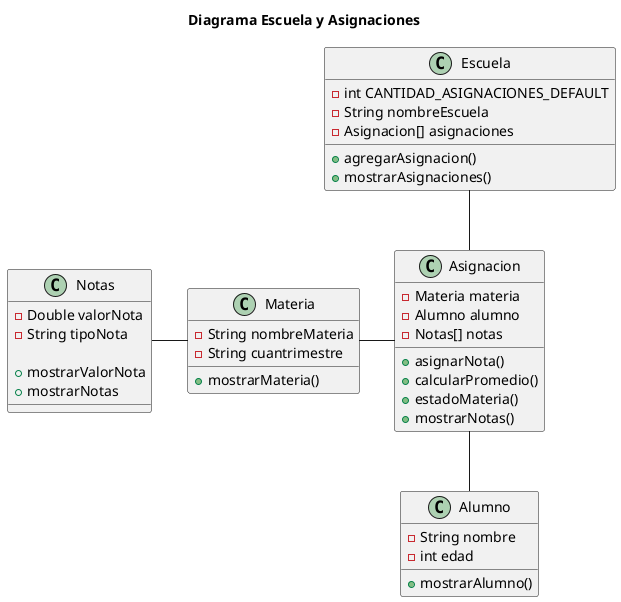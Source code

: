 @startuml

Title Diagrama Escuela y Asignaciones

class Escuela{
	 -int CANTIDAD_ASIGNACIONES_DEFAULT
	 -String nombreEscuela
	 -Asignacion[] asignaciones
	 	 
	 +agregarAsignacion()
	 +mostrarAsignaciones()
}


class Asignacion{
	 -Materia materia
	 -Alumno alumno
	 -Notas[] notas

	 +asignarNota()
	 +calcularPromedio()
	 +estadoMateria()
	 +mostrarNotas()
}

class Notas{
	-Double valorNota
	-String tipoNota
	
	+mostrarValorNota
	+mostrarNotas
}


class Alumno{
	-String nombre
	-int edad
	
	+mostrarAlumno()
}


class Materia{
	-String nombreMateria
	-String cuantrimestre
	
	+mostrarMateria()
}


Escuela -- Asignacion
Asignacion -left- Materia
Asignacion -- Alumno
Materia -left- Notas




@enduml